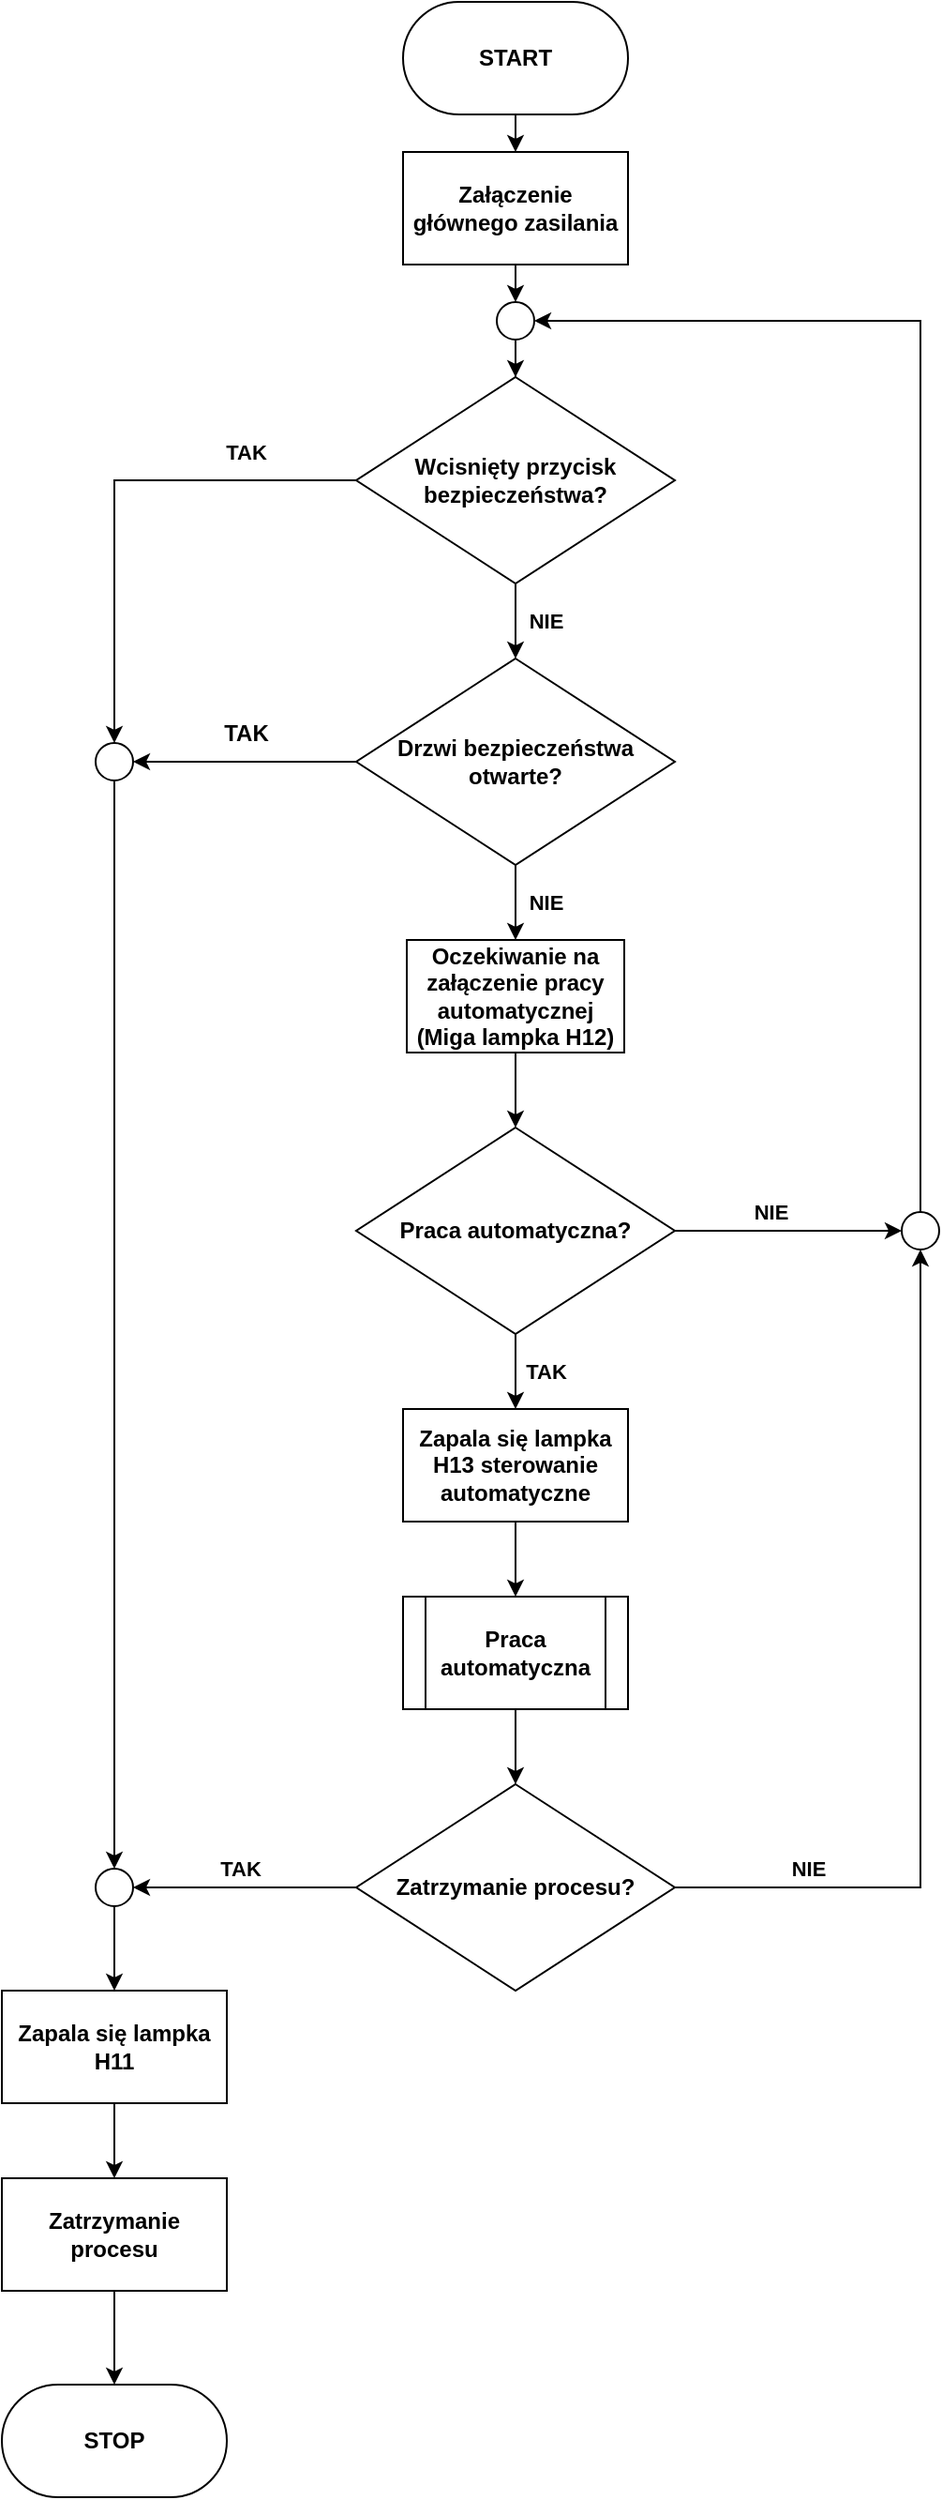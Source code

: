 <mxfile version="16.1.2" type="device"><diagram id="C5RBs43oDa-KdzZeNtuy" name="Page-1"><mxGraphModel dx="1887" dy="1200" grid="1" gridSize="10" guides="1" tooltips="1" connect="1" arrows="1" fold="1" page="1" pageScale="1" pageWidth="827" pageHeight="1169" math="0" shadow="0"><root><mxCell id="WIyWlLk6GJQsqaUBKTNV-0"/><mxCell id="WIyWlLk6GJQsqaUBKTNV-1" parent="WIyWlLk6GJQsqaUBKTNV-0"/><mxCell id="8DbdRdDflTHpeXMmozTW-2" style="edgeStyle=orthogonalEdgeStyle;rounded=0;orthogonalLoop=1;jettySize=auto;html=1;exitX=0.5;exitY=1;exitDx=0;exitDy=0;entryX=0.5;entryY=0;entryDx=0;entryDy=0;" edge="1" parent="WIyWlLk6GJQsqaUBKTNV-1" source="8DbdRdDflTHpeXMmozTW-0" target="8DbdRdDflTHpeXMmozTW-1"><mxGeometry relative="1" as="geometry"/></mxCell><mxCell id="8DbdRdDflTHpeXMmozTW-0" value="START" style="rounded=1;whiteSpace=wrap;html=1;arcSize=50;fontStyle=1" vertex="1" parent="WIyWlLk6GJQsqaUBKTNV-1"><mxGeometry x="344" y="20" width="120" height="60" as="geometry"/></mxCell><mxCell id="8DbdRdDflTHpeXMmozTW-4" style="edgeStyle=orthogonalEdgeStyle;rounded=0;orthogonalLoop=1;jettySize=auto;html=1;exitX=0.5;exitY=1;exitDx=0;exitDy=0;entryX=0.5;entryY=0;entryDx=0;entryDy=0;" edge="1" parent="WIyWlLk6GJQsqaUBKTNV-1" source="8DbdRdDflTHpeXMmozTW-1" target="8DbdRdDflTHpeXMmozTW-3"><mxGeometry relative="1" as="geometry"/></mxCell><mxCell id="8DbdRdDflTHpeXMmozTW-1" value="&lt;b&gt;Załączenie głównego zasilania&lt;/b&gt;" style="rounded=0;whiteSpace=wrap;html=1;" vertex="1" parent="WIyWlLk6GJQsqaUBKTNV-1"><mxGeometry x="344" y="100" width="120" height="60" as="geometry"/></mxCell><mxCell id="8DbdRdDflTHpeXMmozTW-6" value="" style="edgeStyle=orthogonalEdgeStyle;rounded=0;orthogonalLoop=1;jettySize=auto;html=1;" edge="1" parent="WIyWlLk6GJQsqaUBKTNV-1" source="8DbdRdDflTHpeXMmozTW-3" target="8DbdRdDflTHpeXMmozTW-5"><mxGeometry relative="1" as="geometry"/></mxCell><mxCell id="8DbdRdDflTHpeXMmozTW-3" value="" style="ellipse;whiteSpace=wrap;html=1;aspect=fixed;" vertex="1" parent="WIyWlLk6GJQsqaUBKTNV-1"><mxGeometry x="394" y="180" width="20" height="20" as="geometry"/></mxCell><mxCell id="8DbdRdDflTHpeXMmozTW-10" value="NIE" style="edgeStyle=orthogonalEdgeStyle;rounded=0;orthogonalLoop=1;jettySize=auto;html=1;fontStyle=1" edge="1" parent="WIyWlLk6GJQsqaUBKTNV-1" source="8DbdRdDflTHpeXMmozTW-5" target="8DbdRdDflTHpeXMmozTW-9"><mxGeometry y="16" relative="1" as="geometry"><mxPoint as="offset"/></mxGeometry></mxCell><mxCell id="8DbdRdDflTHpeXMmozTW-33" style="edgeStyle=orthogonalEdgeStyle;rounded=0;orthogonalLoop=1;jettySize=auto;html=1;entryX=0.5;entryY=0;entryDx=0;entryDy=0;" edge="1" parent="WIyWlLk6GJQsqaUBKTNV-1" source="8DbdRdDflTHpeXMmozTW-5" target="8DbdRdDflTHpeXMmozTW-25"><mxGeometry relative="1" as="geometry"/></mxCell><mxCell id="8DbdRdDflTHpeXMmozTW-60" value="&lt;b&gt;TAK&lt;/b&gt;" style="edgeLabel;html=1;align=center;verticalAlign=middle;resizable=0;points=[];" vertex="1" connectable="0" parent="8DbdRdDflTHpeXMmozTW-33"><mxGeometry x="-0.638" y="1" relative="1" as="geometry"><mxPoint x="-11" y="-16" as="offset"/></mxGeometry></mxCell><mxCell id="8DbdRdDflTHpeXMmozTW-5" value="&lt;b&gt;Wcisnięty przycisk bezpieczeństwa?&lt;/b&gt;" style="rhombus;whiteSpace=wrap;html=1;" vertex="1" parent="WIyWlLk6GJQsqaUBKTNV-1"><mxGeometry x="319" y="220" width="170" height="110" as="geometry"/></mxCell><mxCell id="8DbdRdDflTHpeXMmozTW-12" value="NIE" style="edgeStyle=orthogonalEdgeStyle;rounded=0;orthogonalLoop=1;jettySize=auto;html=1;fontStyle=1" edge="1" parent="WIyWlLk6GJQsqaUBKTNV-1" source="8DbdRdDflTHpeXMmozTW-9" target="8DbdRdDflTHpeXMmozTW-11"><mxGeometry y="16" relative="1" as="geometry"><mxPoint as="offset"/></mxGeometry></mxCell><mxCell id="8DbdRdDflTHpeXMmozTW-32" style="edgeStyle=orthogonalEdgeStyle;rounded=0;orthogonalLoop=1;jettySize=auto;html=1;entryX=1;entryY=0.5;entryDx=0;entryDy=0;" edge="1" parent="WIyWlLk6GJQsqaUBKTNV-1" source="8DbdRdDflTHpeXMmozTW-9" target="8DbdRdDflTHpeXMmozTW-25"><mxGeometry relative="1" as="geometry"/></mxCell><mxCell id="8DbdRdDflTHpeXMmozTW-9" value="&lt;b&gt;Drzwi bezpieczeństwa otwarte?&lt;/b&gt;" style="rhombus;whiteSpace=wrap;html=1;" vertex="1" parent="WIyWlLk6GJQsqaUBKTNV-1"><mxGeometry x="319" y="370" width="170" height="110" as="geometry"/></mxCell><mxCell id="8DbdRdDflTHpeXMmozTW-15" value="" style="edgeStyle=orthogonalEdgeStyle;rounded=0;orthogonalLoop=1;jettySize=auto;html=1;" edge="1" parent="WIyWlLk6GJQsqaUBKTNV-1" source="8DbdRdDflTHpeXMmozTW-11" target="8DbdRdDflTHpeXMmozTW-14"><mxGeometry relative="1" as="geometry"/></mxCell><mxCell id="8DbdRdDflTHpeXMmozTW-11" value="&lt;b&gt;Oczekiwanie na załączenie pracy automatycznej&lt;br&gt;(Miga lampka H12)&lt;br&gt;&lt;/b&gt;" style="whiteSpace=wrap;html=1;" vertex="1" parent="WIyWlLk6GJQsqaUBKTNV-1"><mxGeometry x="346" y="520" width="116" height="60" as="geometry"/></mxCell><mxCell id="8DbdRdDflTHpeXMmozTW-17" value="TAK" style="edgeStyle=orthogonalEdgeStyle;rounded=0;orthogonalLoop=1;jettySize=auto;html=1;fontStyle=1" edge="1" parent="WIyWlLk6GJQsqaUBKTNV-1" source="8DbdRdDflTHpeXMmozTW-14" target="8DbdRdDflTHpeXMmozTW-16"><mxGeometry y="16" relative="1" as="geometry"><mxPoint as="offset"/></mxGeometry></mxCell><mxCell id="8DbdRdDflTHpeXMmozTW-55" style="edgeStyle=orthogonalEdgeStyle;rounded=0;orthogonalLoop=1;jettySize=auto;html=1;" edge="1" parent="WIyWlLk6GJQsqaUBKTNV-1" source="8DbdRdDflTHpeXMmozTW-14" target="8DbdRdDflTHpeXMmozTW-46"><mxGeometry relative="1" as="geometry"/></mxCell><mxCell id="8DbdRdDflTHpeXMmozTW-58" value="&lt;b&gt;NIE&lt;/b&gt;" style="edgeLabel;html=1;align=center;verticalAlign=middle;resizable=0;points=[];" vertex="1" connectable="0" parent="8DbdRdDflTHpeXMmozTW-55"><mxGeometry x="-0.159" y="1" relative="1" as="geometry"><mxPoint y="-9" as="offset"/></mxGeometry></mxCell><mxCell id="8DbdRdDflTHpeXMmozTW-14" value="&lt;b&gt;Praca automatyczna?&lt;/b&gt;" style="rhombus;whiteSpace=wrap;html=1;" vertex="1" parent="WIyWlLk6GJQsqaUBKTNV-1"><mxGeometry x="319" y="620" width="170" height="110" as="geometry"/></mxCell><mxCell id="8DbdRdDflTHpeXMmozTW-19" value="" style="edgeStyle=orthogonalEdgeStyle;rounded=0;orthogonalLoop=1;jettySize=auto;html=1;" edge="1" parent="WIyWlLk6GJQsqaUBKTNV-1" source="8DbdRdDflTHpeXMmozTW-16" target="8DbdRdDflTHpeXMmozTW-18"><mxGeometry relative="1" as="geometry"/></mxCell><mxCell id="8DbdRdDflTHpeXMmozTW-16" value="&lt;b&gt;Zapala się lampka H13 sterowanie automatyczne&lt;br&gt;&lt;/b&gt;" style="whiteSpace=wrap;html=1;" vertex="1" parent="WIyWlLk6GJQsqaUBKTNV-1"><mxGeometry x="344" y="770" width="120" height="60" as="geometry"/></mxCell><mxCell id="8DbdRdDflTHpeXMmozTW-39" value="" style="edgeStyle=orthogonalEdgeStyle;rounded=0;orthogonalLoop=1;jettySize=auto;html=1;" edge="1" parent="WIyWlLk6GJQsqaUBKTNV-1" source="8DbdRdDflTHpeXMmozTW-18" target="8DbdRdDflTHpeXMmozTW-28"><mxGeometry relative="1" as="geometry"/></mxCell><mxCell id="8DbdRdDflTHpeXMmozTW-18" value="&lt;b&gt;Praca automatyczna&lt;/b&gt;" style="shape=process;whiteSpace=wrap;html=1;backgroundOutline=1;" vertex="1" parent="WIyWlLk6GJQsqaUBKTNV-1"><mxGeometry x="344" y="870" width="120" height="60" as="geometry"/></mxCell><mxCell id="8DbdRdDflTHpeXMmozTW-38" style="edgeStyle=orthogonalEdgeStyle;rounded=0;orthogonalLoop=1;jettySize=auto;html=1;entryX=0.5;entryY=0;entryDx=0;entryDy=0;" edge="1" parent="WIyWlLk6GJQsqaUBKTNV-1" source="8DbdRdDflTHpeXMmozTW-23" target="8DbdRdDflTHpeXMmozTW-31"><mxGeometry relative="1" as="geometry"/></mxCell><mxCell id="8DbdRdDflTHpeXMmozTW-23" value="&lt;b&gt;Zapala się lampka H11&lt;/b&gt;" style="whiteSpace=wrap;html=1;" vertex="1" parent="WIyWlLk6GJQsqaUBKTNV-1"><mxGeometry x="130" y="1080" width="120" height="60" as="geometry"/></mxCell><mxCell id="8DbdRdDflTHpeXMmozTW-42" style="edgeStyle=orthogonalEdgeStyle;rounded=0;orthogonalLoop=1;jettySize=auto;html=1;entryX=0.5;entryY=0;entryDx=0;entryDy=0;" edge="1" parent="WIyWlLk6GJQsqaUBKTNV-1" source="8DbdRdDflTHpeXMmozTW-25" target="8DbdRdDflTHpeXMmozTW-41"><mxGeometry relative="1" as="geometry"/></mxCell><mxCell id="8DbdRdDflTHpeXMmozTW-25" value="" style="ellipse;whiteSpace=wrap;html=1;aspect=fixed;" vertex="1" parent="WIyWlLk6GJQsqaUBKTNV-1"><mxGeometry x="180" y="415" width="20" height="20" as="geometry"/></mxCell><mxCell id="8DbdRdDflTHpeXMmozTW-44" style="edgeStyle=orthogonalEdgeStyle;rounded=0;orthogonalLoop=1;jettySize=auto;html=1;entryX=1;entryY=0.5;entryDx=0;entryDy=0;" edge="1" parent="WIyWlLk6GJQsqaUBKTNV-1" source="8DbdRdDflTHpeXMmozTW-28" target="8DbdRdDflTHpeXMmozTW-41"><mxGeometry relative="1" as="geometry"/></mxCell><mxCell id="8DbdRdDflTHpeXMmozTW-45" value="&lt;b&gt;TAK&lt;/b&gt;" style="edgeLabel;html=1;align=center;verticalAlign=middle;resizable=0;points=[];" vertex="1" connectable="0" parent="8DbdRdDflTHpeXMmozTW-44"><mxGeometry x="0.11" y="-1" relative="1" as="geometry"><mxPoint x="4" y="-9" as="offset"/></mxGeometry></mxCell><mxCell id="8DbdRdDflTHpeXMmozTW-56" style="edgeStyle=orthogonalEdgeStyle;rounded=0;orthogonalLoop=1;jettySize=auto;html=1;entryX=0.5;entryY=1;entryDx=0;entryDy=0;" edge="1" parent="WIyWlLk6GJQsqaUBKTNV-1" source="8DbdRdDflTHpeXMmozTW-28" target="8DbdRdDflTHpeXMmozTW-46"><mxGeometry relative="1" as="geometry"/></mxCell><mxCell id="8DbdRdDflTHpeXMmozTW-57" value="&lt;b&gt;NIE&lt;/b&gt;" style="edgeLabel;html=1;align=center;verticalAlign=middle;resizable=0;points=[];" vertex="1" connectable="0" parent="8DbdRdDflTHpeXMmozTW-56"><mxGeometry x="-0.658" y="1" relative="1" as="geometry"><mxPoint x="-10" y="-9" as="offset"/></mxGeometry></mxCell><mxCell id="8DbdRdDflTHpeXMmozTW-28" value="&lt;b&gt;Zatrzymanie procesu?&lt;/b&gt;" style="rhombus;whiteSpace=wrap;html=1;" vertex="1" parent="WIyWlLk6GJQsqaUBKTNV-1"><mxGeometry x="319" y="970" width="170" height="110" as="geometry"/></mxCell><mxCell id="8DbdRdDflTHpeXMmozTW-29" value="STOP" style="rounded=1;whiteSpace=wrap;html=1;arcSize=50;fontStyle=1" vertex="1" parent="WIyWlLk6GJQsqaUBKTNV-1"><mxGeometry x="130" y="1290" width="120" height="60" as="geometry"/></mxCell><mxCell id="8DbdRdDflTHpeXMmozTW-36" value="" style="edgeStyle=orthogonalEdgeStyle;rounded=0;orthogonalLoop=1;jettySize=auto;html=1;" edge="1" parent="WIyWlLk6GJQsqaUBKTNV-1" source="8DbdRdDflTHpeXMmozTW-31" target="8DbdRdDflTHpeXMmozTW-29"><mxGeometry relative="1" as="geometry"/></mxCell><mxCell id="8DbdRdDflTHpeXMmozTW-31" value="&lt;b&gt;Zatrzymanie procesu&lt;br&gt;&lt;/b&gt;" style="whiteSpace=wrap;html=1;" vertex="1" parent="WIyWlLk6GJQsqaUBKTNV-1"><mxGeometry x="130" y="1180" width="120" height="60" as="geometry"/></mxCell><mxCell id="8DbdRdDflTHpeXMmozTW-43" style="edgeStyle=orthogonalEdgeStyle;rounded=0;orthogonalLoop=1;jettySize=auto;html=1;entryX=0.5;entryY=0;entryDx=0;entryDy=0;" edge="1" parent="WIyWlLk6GJQsqaUBKTNV-1" source="8DbdRdDflTHpeXMmozTW-41" target="8DbdRdDflTHpeXMmozTW-23"><mxGeometry relative="1" as="geometry"/></mxCell><mxCell id="8DbdRdDflTHpeXMmozTW-41" value="" style="ellipse;whiteSpace=wrap;html=1;aspect=fixed;" vertex="1" parent="WIyWlLk6GJQsqaUBKTNV-1"><mxGeometry x="180" y="1015" width="20" height="20" as="geometry"/></mxCell><mxCell id="8DbdRdDflTHpeXMmozTW-59" style="edgeStyle=orthogonalEdgeStyle;rounded=0;orthogonalLoop=1;jettySize=auto;html=1;entryX=1;entryY=0.5;entryDx=0;entryDy=0;" edge="1" parent="WIyWlLk6GJQsqaUBKTNV-1" source="8DbdRdDflTHpeXMmozTW-46" target="8DbdRdDflTHpeXMmozTW-3"><mxGeometry relative="1" as="geometry"><Array as="points"><mxPoint x="620" y="190"/></Array></mxGeometry></mxCell><mxCell id="8DbdRdDflTHpeXMmozTW-46" value="" style="ellipse;whiteSpace=wrap;html=1;aspect=fixed;" vertex="1" parent="WIyWlLk6GJQsqaUBKTNV-1"><mxGeometry x="610" y="665" width="20" height="20" as="geometry"/></mxCell><mxCell id="8DbdRdDflTHpeXMmozTW-62" value="&lt;b&gt;TAK&lt;/b&gt;" style="text;html=1;align=center;verticalAlign=middle;resizable=0;points=[];autosize=1;strokeColor=none;fillColor=none;" vertex="1" parent="WIyWlLk6GJQsqaUBKTNV-1"><mxGeometry x="240" y="400" width="40" height="20" as="geometry"/></mxCell></root></mxGraphModel></diagram></mxfile>